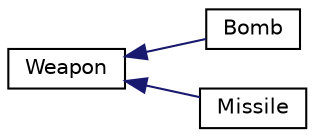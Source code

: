 digraph "Graphical Class Hierarchy"
{
 // LATEX_PDF_SIZE
  edge [fontname="Helvetica",fontsize="10",labelfontname="Helvetica",labelfontsize="10"];
  node [fontname="Helvetica",fontsize="10",shape=record];
  rankdir="LR";
  Node0 [label="Weapon",height=0.2,width=0.4,color="black", fillcolor="white", style="filled",URL="$classWeapon.html",tooltip=" "];
  Node0 -> Node1 [dir="back",color="midnightblue",fontsize="10",style="solid",fontname="Helvetica"];
  Node1 [label="Bomb",height=0.2,width=0.4,color="black", fillcolor="white", style="filled",URL="$classBomb.html",tooltip=" "];
  Node0 -> Node2 [dir="back",color="midnightblue",fontsize="10",style="solid",fontname="Helvetica"];
  Node2 [label="Missile",height=0.2,width=0.4,color="black", fillcolor="white", style="filled",URL="$classMissile.html",tooltip=" "];
}
